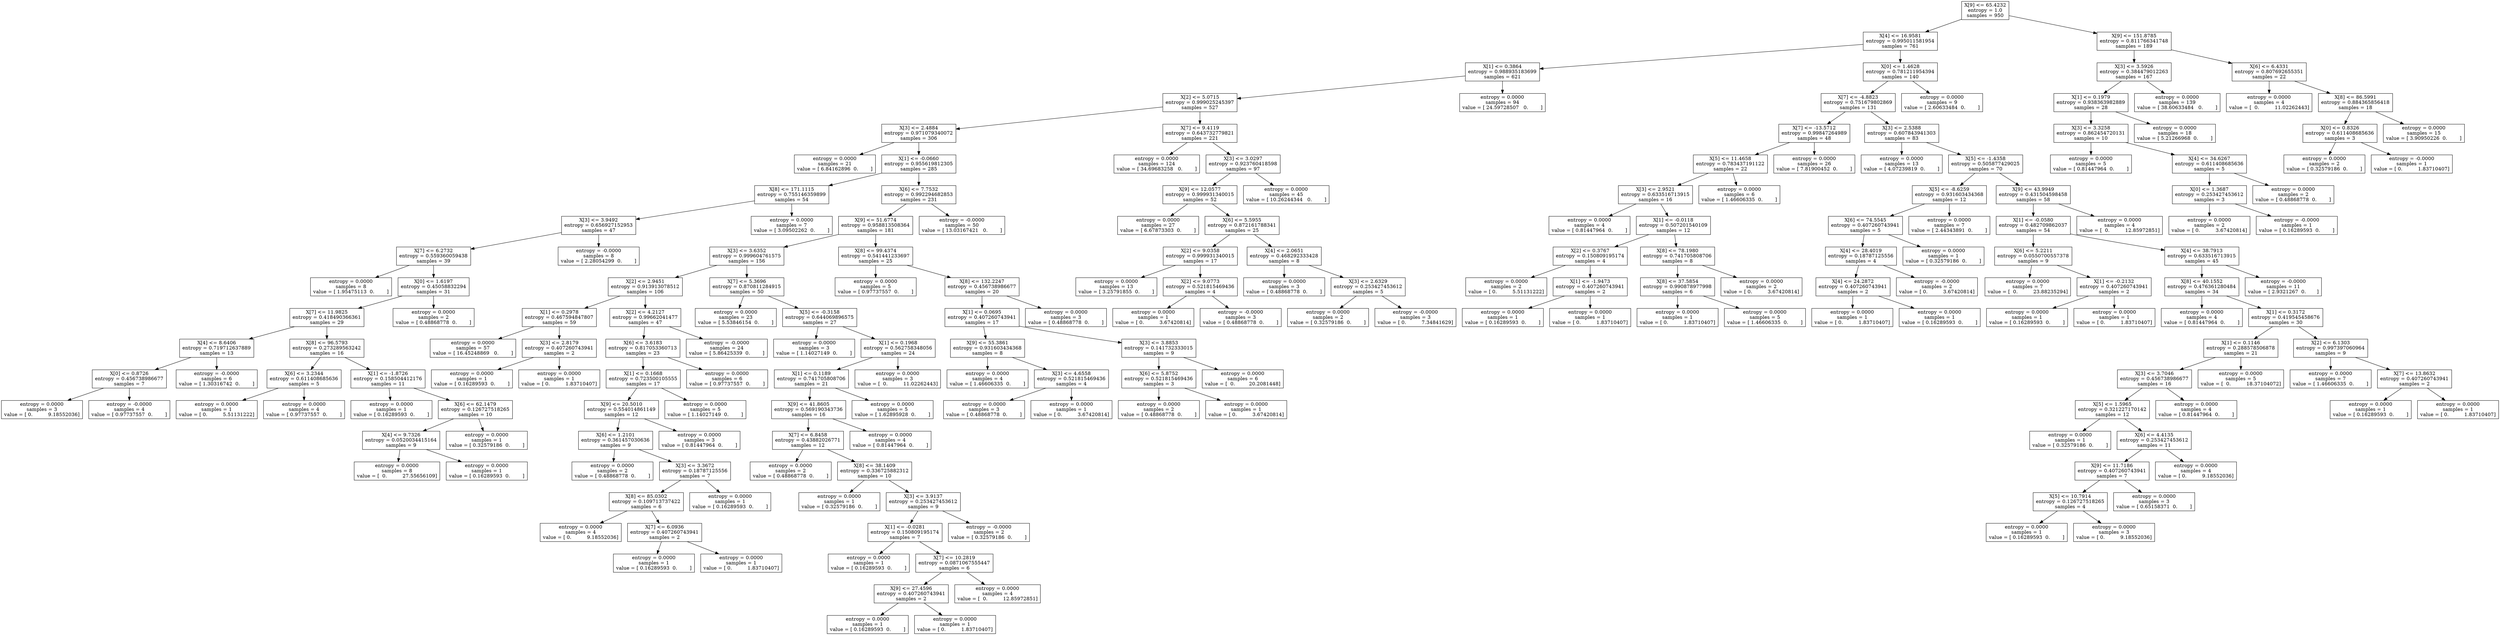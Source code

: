 digraph Tree {
0 [label="X[9] <= 65.4232\nentropy = 1.0\nsamples = 950", shape="box"] ;
1 [label="X[4] <= 16.9581\nentropy = 0.995011581954\nsamples = 761", shape="box"] ;
0 -> 1 ;
2 [label="X[1] <= 0.3864\nentropy = 0.988935183699\nsamples = 621", shape="box"] ;
1 -> 2 ;
3 [label="X[2] <= 5.0715\nentropy = 0.999025245397\nsamples = 527", shape="box"] ;
2 -> 3 ;
4 [label="X[3] <= 2.4884\nentropy = 0.971079340072\nsamples = 306", shape="box"] ;
3 -> 4 ;
5 [label="entropy = 0.0000\nsamples = 21\nvalue = [ 6.84162896  0.        ]", shape="box"] ;
4 -> 5 ;
6 [label="X[1] <= -0.0660\nentropy = 0.955619812305\nsamples = 285", shape="box"] ;
4 -> 6 ;
7 [label="X[8] <= 171.1115\nentropy = 0.755146359899\nsamples = 54", shape="box"] ;
6 -> 7 ;
8 [label="X[3] <= 3.9492\nentropy = 0.656927152953\nsamples = 47", shape="box"] ;
7 -> 8 ;
9 [label="X[7] <= 6.2732\nentropy = 0.559360059438\nsamples = 39", shape="box"] ;
8 -> 9 ;
10 [label="entropy = 0.0000\nsamples = 8\nvalue = [ 1.95475113  0.        ]", shape="box"] ;
9 -> 10 ;
11 [label="X[0] <= 1.6197\nentropy = 0.45058832294\nsamples = 31", shape="box"] ;
9 -> 11 ;
12 [label="X[7] <= 11.9825\nentropy = 0.418490366361\nsamples = 29", shape="box"] ;
11 -> 12 ;
13 [label="X[4] <= 8.6406\nentropy = 0.719712637889\nsamples = 13", shape="box"] ;
12 -> 13 ;
14 [label="X[0] <= 0.8726\nentropy = 0.456738986677\nsamples = 7", shape="box"] ;
13 -> 14 ;
15 [label="entropy = 0.0000\nsamples = 3\nvalue = [ 0.          9.18552036]", shape="box"] ;
14 -> 15 ;
16 [label="entropy = -0.0000\nsamples = 4\nvalue = [ 0.97737557  0.        ]", shape="box"] ;
14 -> 16 ;
17 [label="entropy = -0.0000\nsamples = 6\nvalue = [ 1.30316742  0.        ]", shape="box"] ;
13 -> 17 ;
18 [label="X[8] <= 96.5793\nentropy = 0.273289563242\nsamples = 16", shape="box"] ;
12 -> 18 ;
19 [label="X[6] <= 3.2344\nentropy = 0.611408685636\nsamples = 5", shape="box"] ;
18 -> 19 ;
20 [label="entropy = 0.0000\nsamples = 1\nvalue = [ 0.          5.51131222]", shape="box"] ;
19 -> 20 ;
21 [label="entropy = 0.0000\nsamples = 4\nvalue = [ 0.97737557  0.        ]", shape="box"] ;
19 -> 21 ;
22 [label="X[1] <= -1.8726\nentropy = 0.158504412176\nsamples = 11", shape="box"] ;
18 -> 22 ;
23 [label="entropy = 0.0000\nsamples = 1\nvalue = [ 0.16289593  0.        ]", shape="box"] ;
22 -> 23 ;
24 [label="X[6] <= 62.1479\nentropy = 0.126727518265\nsamples = 10", shape="box"] ;
22 -> 24 ;
25 [label="X[4] <= 9.7326\nentropy = 0.0520034415164\nsamples = 9", shape="box"] ;
24 -> 25 ;
26 [label="entropy = 0.0000\nsamples = 8\nvalue = [  0.          27.55656109]", shape="box"] ;
25 -> 26 ;
27 [label="entropy = 0.0000\nsamples = 1\nvalue = [ 0.16289593  0.        ]", shape="box"] ;
25 -> 27 ;
28 [label="entropy = 0.0000\nsamples = 1\nvalue = [ 0.32579186  0.        ]", shape="box"] ;
24 -> 28 ;
29 [label="entropy = 0.0000\nsamples = 2\nvalue = [ 0.48868778  0.        ]", shape="box"] ;
11 -> 29 ;
30 [label="entropy = -0.0000\nsamples = 8\nvalue = [ 2.28054299  0.        ]", shape="box"] ;
8 -> 30 ;
31 [label="entropy = 0.0000\nsamples = 7\nvalue = [ 3.09502262  0.        ]", shape="box"] ;
7 -> 31 ;
32 [label="X[6] <= 7.7532\nentropy = 0.992294682853\nsamples = 231", shape="box"] ;
6 -> 32 ;
33 [label="X[9] <= 51.6774\nentropy = 0.958813508364\nsamples = 181", shape="box"] ;
32 -> 33 ;
34 [label="X[3] <= 3.6352\nentropy = 0.999604761575\nsamples = 156", shape="box"] ;
33 -> 34 ;
35 [label="X[2] <= 2.9451\nentropy = 0.913913078512\nsamples = 106", shape="box"] ;
34 -> 35 ;
36 [label="X[1] <= 0.2978\nentropy = 0.467594847807\nsamples = 59", shape="box"] ;
35 -> 36 ;
37 [label="entropy = 0.0000\nsamples = 57\nvalue = [ 16.45248869   0.        ]", shape="box"] ;
36 -> 37 ;
38 [label="X[3] <= 2.8179\nentropy = 0.407260743941\nsamples = 2", shape="box"] ;
36 -> 38 ;
39 [label="entropy = 0.0000\nsamples = 1\nvalue = [ 0.16289593  0.        ]", shape="box"] ;
38 -> 39 ;
40 [label="entropy = 0.0000\nsamples = 1\nvalue = [ 0.          1.83710407]", shape="box"] ;
38 -> 40 ;
41 [label="X[2] <= 4.2127\nentropy = 0.99662041477\nsamples = 47", shape="box"] ;
35 -> 41 ;
42 [label="X[6] <= 3.6183\nentropy = 0.817053360713\nsamples = 23", shape="box"] ;
41 -> 42 ;
43 [label="X[1] <= 0.1668\nentropy = 0.723500105555\nsamples = 17", shape="box"] ;
42 -> 43 ;
44 [label="X[9] <= 20.5010\nentropy = 0.554014861149\nsamples = 12", shape="box"] ;
43 -> 44 ;
45 [label="X[6] <= 1.2101\nentropy = 0.361457030636\nsamples = 9", shape="box"] ;
44 -> 45 ;
46 [label="entropy = 0.0000\nsamples = 2\nvalue = [ 0.48868778  0.        ]", shape="box"] ;
45 -> 46 ;
47 [label="X[3] <= 3.3672\nentropy = 0.18787125556\nsamples = 7", shape="box"] ;
45 -> 47 ;
48 [label="X[8] <= 85.0302\nentropy = 0.109713737422\nsamples = 6", shape="box"] ;
47 -> 48 ;
49 [label="entropy = 0.0000\nsamples = 4\nvalue = [ 0.          9.18552036]", shape="box"] ;
48 -> 49 ;
50 [label="X[7] <= 6.0936\nentropy = 0.407260743941\nsamples = 2", shape="box"] ;
48 -> 50 ;
51 [label="entropy = 0.0000\nsamples = 1\nvalue = [ 0.16289593  0.        ]", shape="box"] ;
50 -> 51 ;
52 [label="entropy = 0.0000\nsamples = 1\nvalue = [ 0.          1.83710407]", shape="box"] ;
50 -> 52 ;
53 [label="entropy = 0.0000\nsamples = 1\nvalue = [ 0.16289593  0.        ]", shape="box"] ;
47 -> 53 ;
54 [label="entropy = 0.0000\nsamples = 3\nvalue = [ 0.81447964  0.        ]", shape="box"] ;
44 -> 54 ;
55 [label="entropy = 0.0000\nsamples = 5\nvalue = [ 1.14027149  0.        ]", shape="box"] ;
43 -> 55 ;
56 [label="entropy = 0.0000\nsamples = 6\nvalue = [ 0.97737557  0.        ]", shape="box"] ;
42 -> 56 ;
57 [label="entropy = -0.0000\nsamples = 24\nvalue = [ 5.86425339  0.        ]", shape="box"] ;
41 -> 57 ;
58 [label="X[7] <= 5.3696\nentropy = 0.870811284915\nsamples = 50", shape="box"] ;
34 -> 58 ;
59 [label="entropy = 0.0000\nsamples = 23\nvalue = [ 5.53846154  0.        ]", shape="box"] ;
58 -> 59 ;
60 [label="X[5] <= -0.3158\nentropy = 0.644069896575\nsamples = 27", shape="box"] ;
58 -> 60 ;
61 [label="entropy = 0.0000\nsamples = 3\nvalue = [ 1.14027149  0.        ]", shape="box"] ;
60 -> 61 ;
62 [label="X[1] <= 0.1968\nentropy = 0.562758348056\nsamples = 24", shape="box"] ;
60 -> 62 ;
63 [label="X[1] <= 0.1189\nentropy = 0.741705808706\nsamples = 21", shape="box"] ;
62 -> 63 ;
64 [label="X[9] <= 41.8605\nentropy = 0.569190343736\nsamples = 16", shape="box"] ;
63 -> 64 ;
65 [label="X[7] <= 6.8458\nentropy = 0.43882026771\nsamples = 12", shape="box"] ;
64 -> 65 ;
66 [label="entropy = 0.0000\nsamples = 2\nvalue = [ 0.48868778  0.        ]", shape="box"] ;
65 -> 66 ;
67 [label="X[8] <= 38.1409\nentropy = 0.336725882312\nsamples = 10", shape="box"] ;
65 -> 67 ;
68 [label="entropy = 0.0000\nsamples = 1\nvalue = [ 0.32579186  0.        ]", shape="box"] ;
67 -> 68 ;
69 [label="X[3] <= 3.9137\nentropy = 0.253427453612\nsamples = 9", shape="box"] ;
67 -> 69 ;
70 [label="X[1] <= -0.0281\nentropy = 0.150809195174\nsamples = 7", shape="box"] ;
69 -> 70 ;
71 [label="entropy = 0.0000\nsamples = 1\nvalue = [ 0.16289593  0.        ]", shape="box"] ;
70 -> 71 ;
72 [label="X[7] <= 10.2819\nentropy = 0.0871067555447\nsamples = 6", shape="box"] ;
70 -> 72 ;
73 [label="X[9] <= 27.4596\nentropy = 0.407260743941\nsamples = 2", shape="box"] ;
72 -> 73 ;
74 [label="entropy = 0.0000\nsamples = 1\nvalue = [ 0.16289593  0.        ]", shape="box"] ;
73 -> 74 ;
75 [label="entropy = 0.0000\nsamples = 1\nvalue = [ 0.          1.83710407]", shape="box"] ;
73 -> 75 ;
76 [label="entropy = 0.0000\nsamples = 4\nvalue = [  0.          12.85972851]", shape="box"] ;
72 -> 76 ;
77 [label="entropy = -0.0000\nsamples = 2\nvalue = [ 0.32579186  0.        ]", shape="box"] ;
69 -> 77 ;
78 [label="entropy = 0.0000\nsamples = 4\nvalue = [ 0.81447964  0.        ]", shape="box"] ;
64 -> 78 ;
79 [label="entropy = 0.0000\nsamples = 5\nvalue = [ 1.62895928  0.        ]", shape="box"] ;
63 -> 79 ;
80 [label="entropy = 0.0000\nsamples = 3\nvalue = [  0.          11.02262443]", shape="box"] ;
62 -> 80 ;
81 [label="X[8] <= 99.4374\nentropy = 0.541441233697\nsamples = 25", shape="box"] ;
33 -> 81 ;
82 [label="entropy = 0.0000\nsamples = 5\nvalue = [ 0.97737557  0.        ]", shape="box"] ;
81 -> 82 ;
83 [label="X[8] <= 132.2247\nentropy = 0.456738986677\nsamples = 20", shape="box"] ;
81 -> 83 ;
84 [label="X[1] <= 0.0695\nentropy = 0.407260743941\nsamples = 17", shape="box"] ;
83 -> 84 ;
85 [label="X[9] <= 55.3861\nentropy = 0.931603434368\nsamples = 8", shape="box"] ;
84 -> 85 ;
86 [label="entropy = 0.0000\nsamples = 4\nvalue = [ 1.46606335  0.        ]", shape="box"] ;
85 -> 86 ;
87 [label="X[3] <= 4.6558\nentropy = 0.521815469436\nsamples = 4", shape="box"] ;
85 -> 87 ;
88 [label="entropy = 0.0000\nsamples = 3\nvalue = [ 0.48868778  0.        ]", shape="box"] ;
87 -> 88 ;
89 [label="entropy = 0.0000\nsamples = 1\nvalue = [ 0.          3.67420814]", shape="box"] ;
87 -> 89 ;
90 [label="X[3] <= 3.8853\nentropy = 0.141732333015\nsamples = 9", shape="box"] ;
84 -> 90 ;
91 [label="X[6] <= 5.8752\nentropy = 0.521815469436\nsamples = 3", shape="box"] ;
90 -> 91 ;
92 [label="entropy = 0.0000\nsamples = 2\nvalue = [ 0.48868778  0.        ]", shape="box"] ;
91 -> 92 ;
93 [label="entropy = 0.0000\nsamples = 1\nvalue = [ 0.          3.67420814]", shape="box"] ;
91 -> 93 ;
94 [label="entropy = 0.0000\nsamples = 6\nvalue = [  0.         20.2081448]", shape="box"] ;
90 -> 94 ;
95 [label="entropy = 0.0000\nsamples = 3\nvalue = [ 0.48868778  0.        ]", shape="box"] ;
83 -> 95 ;
96 [label="entropy = -0.0000\nsamples = 50\nvalue = [ 13.03167421   0.        ]", shape="box"] ;
32 -> 96 ;
97 [label="X[7] <= 9.4119\nentropy = 0.643732779821\nsamples = 221", shape="box"] ;
3 -> 97 ;
98 [label="entropy = 0.0000\nsamples = 124\nvalue = [ 34.69683258   0.        ]", shape="box"] ;
97 -> 98 ;
99 [label="X[3] <= 3.0297\nentropy = 0.923760418598\nsamples = 97", shape="box"] ;
97 -> 99 ;
100 [label="X[9] <= 12.0577\nentropy = 0.999931340015\nsamples = 52", shape="box"] ;
99 -> 100 ;
101 [label="entropy = 0.0000\nsamples = 27\nvalue = [ 6.67873303  0.        ]", shape="box"] ;
100 -> 101 ;
102 [label="X[6] <= 5.5955\nentropy = 0.872161788341\nsamples = 25", shape="box"] ;
100 -> 102 ;
103 [label="X[2] <= 9.0358\nentropy = 0.999931340015\nsamples = 17", shape="box"] ;
102 -> 103 ;
104 [label="entropy = 0.0000\nsamples = 13\nvalue = [ 3.25791855  0.        ]", shape="box"] ;
103 -> 104 ;
105 [label="X[2] <= 9.0773\nentropy = 0.521815469436\nsamples = 4", shape="box"] ;
103 -> 105 ;
106 [label="entropy = 0.0000\nsamples = 1\nvalue = [ 0.          3.67420814]", shape="box"] ;
105 -> 106 ;
107 [label="entropy = -0.0000\nsamples = 3\nvalue = [ 0.48868778  0.        ]", shape="box"] ;
105 -> 107 ;
108 [label="X[4] <= 2.0651\nentropy = 0.468292333428\nsamples = 8", shape="box"] ;
102 -> 108 ;
109 [label="entropy = 0.0000\nsamples = 3\nvalue = [ 0.48868778  0.        ]", shape="box"] ;
108 -> 109 ;
110 [label="X[3] <= 2.6329\nentropy = 0.253427453612\nsamples = 5", shape="box"] ;
108 -> 110 ;
111 [label="entropy = 0.0000\nsamples = 2\nvalue = [ 0.32579186  0.        ]", shape="box"] ;
110 -> 111 ;
112 [label="entropy = -0.0000\nsamples = 3\nvalue = [ 0.          7.34841629]", shape="box"] ;
110 -> 112 ;
113 [label="entropy = 0.0000\nsamples = 45\nvalue = [ 10.26244344   0.        ]", shape="box"] ;
99 -> 113 ;
114 [label="entropy = 0.0000\nsamples = 94\nvalue = [ 24.59728507   0.        ]", shape="box"] ;
2 -> 114 ;
115 [label="X[0] <= 1.4628\nentropy = 0.781211954394\nsamples = 140", shape="box"] ;
1 -> 115 ;
116 [label="X[7] <= -4.8823\nentropy = 0.751679802869\nsamples = 131", shape="box"] ;
115 -> 116 ;
117 [label="X[7] <= -13.5712\nentropy = 0.99847264989\nsamples = 48", shape="box"] ;
116 -> 117 ;
118 [label="X[5] <= 11.4658\nentropy = 0.783437191122\nsamples = 22", shape="box"] ;
117 -> 118 ;
119 [label="X[3] <= 2.9521\nentropy = 0.633516713915\nsamples = 16", shape="box"] ;
118 -> 119 ;
120 [label="entropy = 0.0000\nsamples = 4\nvalue = [ 0.81447964  0.        ]", shape="box"] ;
119 -> 120 ;
121 [label="X[1] <= -0.0118\nentropy = 0.507201540109\nsamples = 12", shape="box"] ;
119 -> 121 ;
122 [label="X[2] <= 0.3767\nentropy = 0.150809195174\nsamples = 4", shape="box"] ;
121 -> 122 ;
123 [label="entropy = 0.0000\nsamples = 2\nvalue = [ 0.          5.51131222]", shape="box"] ;
122 -> 123 ;
124 [label="X[1] <= -1.9473\nentropy = 0.407260743941\nsamples = 2", shape="box"] ;
122 -> 124 ;
125 [label="entropy = 0.0000\nsamples = 1\nvalue = [ 0.16289593  0.        ]", shape="box"] ;
124 -> 125 ;
126 [label="entropy = 0.0000\nsamples = 1\nvalue = [ 0.          1.83710407]", shape="box"] ;
124 -> 126 ;
127 [label="X[8] <= 78.1980\nentropy = 0.741705808706\nsamples = 8", shape="box"] ;
121 -> 127 ;
128 [label="X[8] <= 37.5854\nentropy = 0.990878977998\nsamples = 6", shape="box"] ;
127 -> 128 ;
129 [label="entropy = 0.0000\nsamples = 1\nvalue = [ 0.          1.83710407]", shape="box"] ;
128 -> 129 ;
130 [label="entropy = 0.0000\nsamples = 5\nvalue = [ 1.46606335  0.        ]", shape="box"] ;
128 -> 130 ;
131 [label="entropy = 0.0000\nsamples = 2\nvalue = [ 0.          3.67420814]", shape="box"] ;
127 -> 131 ;
132 [label="entropy = 0.0000\nsamples = 6\nvalue = [ 1.46606335  0.        ]", shape="box"] ;
118 -> 132 ;
133 [label="entropy = 0.0000\nsamples = 26\nvalue = [ 7.81900452  0.        ]", shape="box"] ;
117 -> 133 ;
134 [label="X[3] <= 2.5388\nentropy = 0.607843941303\nsamples = 83", shape="box"] ;
116 -> 134 ;
135 [label="entropy = 0.0000\nsamples = 13\nvalue = [ 4.07239819  0.        ]", shape="box"] ;
134 -> 135 ;
136 [label="X[5] <= -1.4358\nentropy = 0.505877429025\nsamples = 70", shape="box"] ;
134 -> 136 ;
137 [label="X[5] <= -8.6259\nentropy = 0.931603434368\nsamples = 12", shape="box"] ;
136 -> 137 ;
138 [label="X[6] <= 74.5545\nentropy = 0.407260743941\nsamples = 5", shape="box"] ;
137 -> 138 ;
139 [label="X[4] <= 28.4019\nentropy = 0.18787125556\nsamples = 4", shape="box"] ;
138 -> 139 ;
140 [label="X[4] <= 24.2872\nentropy = 0.407260743941\nsamples = 2", shape="box"] ;
139 -> 140 ;
141 [label="entropy = 0.0000\nsamples = 1\nvalue = [ 0.          1.83710407]", shape="box"] ;
140 -> 141 ;
142 [label="entropy = 0.0000\nsamples = 1\nvalue = [ 0.16289593  0.        ]", shape="box"] ;
140 -> 142 ;
143 [label="entropy = -0.0000\nsamples = 2\nvalue = [ 0.          3.67420814]", shape="box"] ;
139 -> 143 ;
144 [label="entropy = 0.0000\nsamples = 1\nvalue = [ 0.32579186  0.        ]", shape="box"] ;
138 -> 144 ;
145 [label="entropy = 0.0000\nsamples = 7\nvalue = [ 2.44343891  0.        ]", shape="box"] ;
137 -> 145 ;
146 [label="X[9] <= 43.9949\nentropy = 0.431504598458\nsamples = 58", shape="box"] ;
136 -> 146 ;
147 [label="X[1] <= -0.0580\nentropy = 0.482709862037\nsamples = 54", shape="box"] ;
146 -> 147 ;
148 [label="X[6] <= 5.2211\nentropy = 0.0550700557378\nsamples = 9", shape="box"] ;
147 -> 148 ;
149 [label="entropy = 0.0000\nsamples = 7\nvalue = [  0.          23.88235294]", shape="box"] ;
148 -> 149 ;
150 [label="X[1] <= -0.2132\nentropy = 0.407260743941\nsamples = 2", shape="box"] ;
148 -> 150 ;
151 [label="entropy = 0.0000\nsamples = 1\nvalue = [ 0.16289593  0.        ]", shape="box"] ;
150 -> 151 ;
152 [label="entropy = 0.0000\nsamples = 1\nvalue = [ 0.          1.83710407]", shape="box"] ;
150 -> 152 ;
153 [label="X[4] <= 38.7913\nentropy = 0.633516713915\nsamples = 45", shape="box"] ;
147 -> 153 ;
154 [label="X[8] <= 40.1552\nentropy = 0.476361280484\nsamples = 34", shape="box"] ;
153 -> 154 ;
155 [label="entropy = 0.0000\nsamples = 4\nvalue = [ 0.81447964  0.        ]", shape="box"] ;
154 -> 155 ;
156 [label="X[1] <= 0.3172\nentropy = 0.419545458676\nsamples = 30", shape="box"] ;
154 -> 156 ;
157 [label="X[1] <= 0.1146\nentropy = 0.288578506878\nsamples = 21", shape="box"] ;
156 -> 157 ;
158 [label="X[3] <= 3.7046\nentropy = 0.456738986677\nsamples = 16", shape="box"] ;
157 -> 158 ;
159 [label="X[5] <= 1.5965\nentropy = 0.321227170142\nsamples = 12", shape="box"] ;
158 -> 159 ;
160 [label="entropy = 0.0000\nsamples = 1\nvalue = [ 0.32579186  0.        ]", shape="box"] ;
159 -> 160 ;
161 [label="X[6] <= 4.4135\nentropy = 0.253427453612\nsamples = 11", shape="box"] ;
159 -> 161 ;
162 [label="X[9] <= 11.7186\nentropy = 0.407260743941\nsamples = 7", shape="box"] ;
161 -> 162 ;
163 [label="X[5] <= 10.7914\nentropy = 0.126727518265\nsamples = 4", shape="box"] ;
162 -> 163 ;
164 [label="entropy = 0.0000\nsamples = 1\nvalue = [ 0.16289593  0.        ]", shape="box"] ;
163 -> 164 ;
165 [label="entropy = 0.0000\nsamples = 3\nvalue = [ 0.          9.18552036]", shape="box"] ;
163 -> 165 ;
166 [label="entropy = 0.0000\nsamples = 3\nvalue = [ 0.65158371  0.        ]", shape="box"] ;
162 -> 166 ;
167 [label="entropy = 0.0000\nsamples = 4\nvalue = [ 0.          9.18552036]", shape="box"] ;
161 -> 167 ;
168 [label="entropy = 0.0000\nsamples = 4\nvalue = [ 0.81447964  0.        ]", shape="box"] ;
158 -> 168 ;
169 [label="entropy = 0.0000\nsamples = 5\nvalue = [  0.          18.37104072]", shape="box"] ;
157 -> 169 ;
170 [label="X[2] <= 6.1303\nentropy = 0.997397060964\nsamples = 9", shape="box"] ;
156 -> 170 ;
171 [label="entropy = 0.0000\nsamples = 7\nvalue = [ 1.46606335  0.        ]", shape="box"] ;
170 -> 171 ;
172 [label="X[7] <= 13.8632\nentropy = 0.407260743941\nsamples = 2", shape="box"] ;
170 -> 172 ;
173 [label="entropy = 0.0000\nsamples = 1\nvalue = [ 0.16289593  0.        ]", shape="box"] ;
172 -> 173 ;
174 [label="entropy = 0.0000\nsamples = 1\nvalue = [ 0.          1.83710407]", shape="box"] ;
172 -> 174 ;
175 [label="entropy = -0.0000\nsamples = 11\nvalue = [ 2.9321267  0.       ]", shape="box"] ;
153 -> 175 ;
176 [label="entropy = 0.0000\nsamples = 4\nvalue = [  0.          12.85972851]", shape="box"] ;
146 -> 176 ;
177 [label="entropy = 0.0000\nsamples = 9\nvalue = [ 2.60633484  0.        ]", shape="box"] ;
115 -> 177 ;
178 [label="X[9] <= 151.8785\nentropy = 0.811766341748\nsamples = 189", shape="box"] ;
0 -> 178 ;
179 [label="X[3] <= 3.5926\nentropy = 0.384479012263\nsamples = 167", shape="box"] ;
178 -> 179 ;
180 [label="X[1] <= 0.1979\nentropy = 0.938363982889\nsamples = 28", shape="box"] ;
179 -> 180 ;
181 [label="X[3] <= 3.3258\nentropy = 0.862454720131\nsamples = 10", shape="box"] ;
180 -> 181 ;
182 [label="entropy = 0.0000\nsamples = 5\nvalue = [ 0.81447964  0.        ]", shape="box"] ;
181 -> 182 ;
183 [label="X[4] <= 34.6267\nentropy = 0.611408685636\nsamples = 5", shape="box"] ;
181 -> 183 ;
184 [label="X[0] <= 1.3687\nentropy = 0.253427453612\nsamples = 3", shape="box"] ;
183 -> 184 ;
185 [label="entropy = 0.0000\nsamples = 2\nvalue = [ 0.          3.67420814]", shape="box"] ;
184 -> 185 ;
186 [label="entropy = -0.0000\nsamples = 1\nvalue = [ 0.16289593  0.        ]", shape="box"] ;
184 -> 186 ;
187 [label="entropy = 0.0000\nsamples = 2\nvalue = [ 0.48868778  0.        ]", shape="box"] ;
183 -> 187 ;
188 [label="entropy = 0.0000\nsamples = 18\nvalue = [ 5.21266968  0.        ]", shape="box"] ;
180 -> 188 ;
189 [label="entropy = 0.0000\nsamples = 139\nvalue = [ 38.60633484   0.        ]", shape="box"] ;
179 -> 189 ;
190 [label="X[6] <= 6.4331\nentropy = 0.807692655351\nsamples = 22", shape="box"] ;
178 -> 190 ;
191 [label="entropy = 0.0000\nsamples = 4\nvalue = [  0.          11.02262443]", shape="box"] ;
190 -> 191 ;
192 [label="X[8] <= 86.5991\nentropy = 0.884365856418\nsamples = 18", shape="box"] ;
190 -> 192 ;
193 [label="X[0] <= 0.8326\nentropy = 0.611408685636\nsamples = 3", shape="box"] ;
192 -> 193 ;
194 [label="entropy = 0.0000\nsamples = 2\nvalue = [ 0.32579186  0.        ]", shape="box"] ;
193 -> 194 ;
195 [label="entropy = -0.0000\nsamples = 1\nvalue = [ 0.          1.83710407]", shape="box"] ;
193 -> 195 ;
196 [label="entropy = 0.0000\nsamples = 15\nvalue = [ 3.90950226  0.        ]", shape="box"] ;
192 -> 196 ;
}